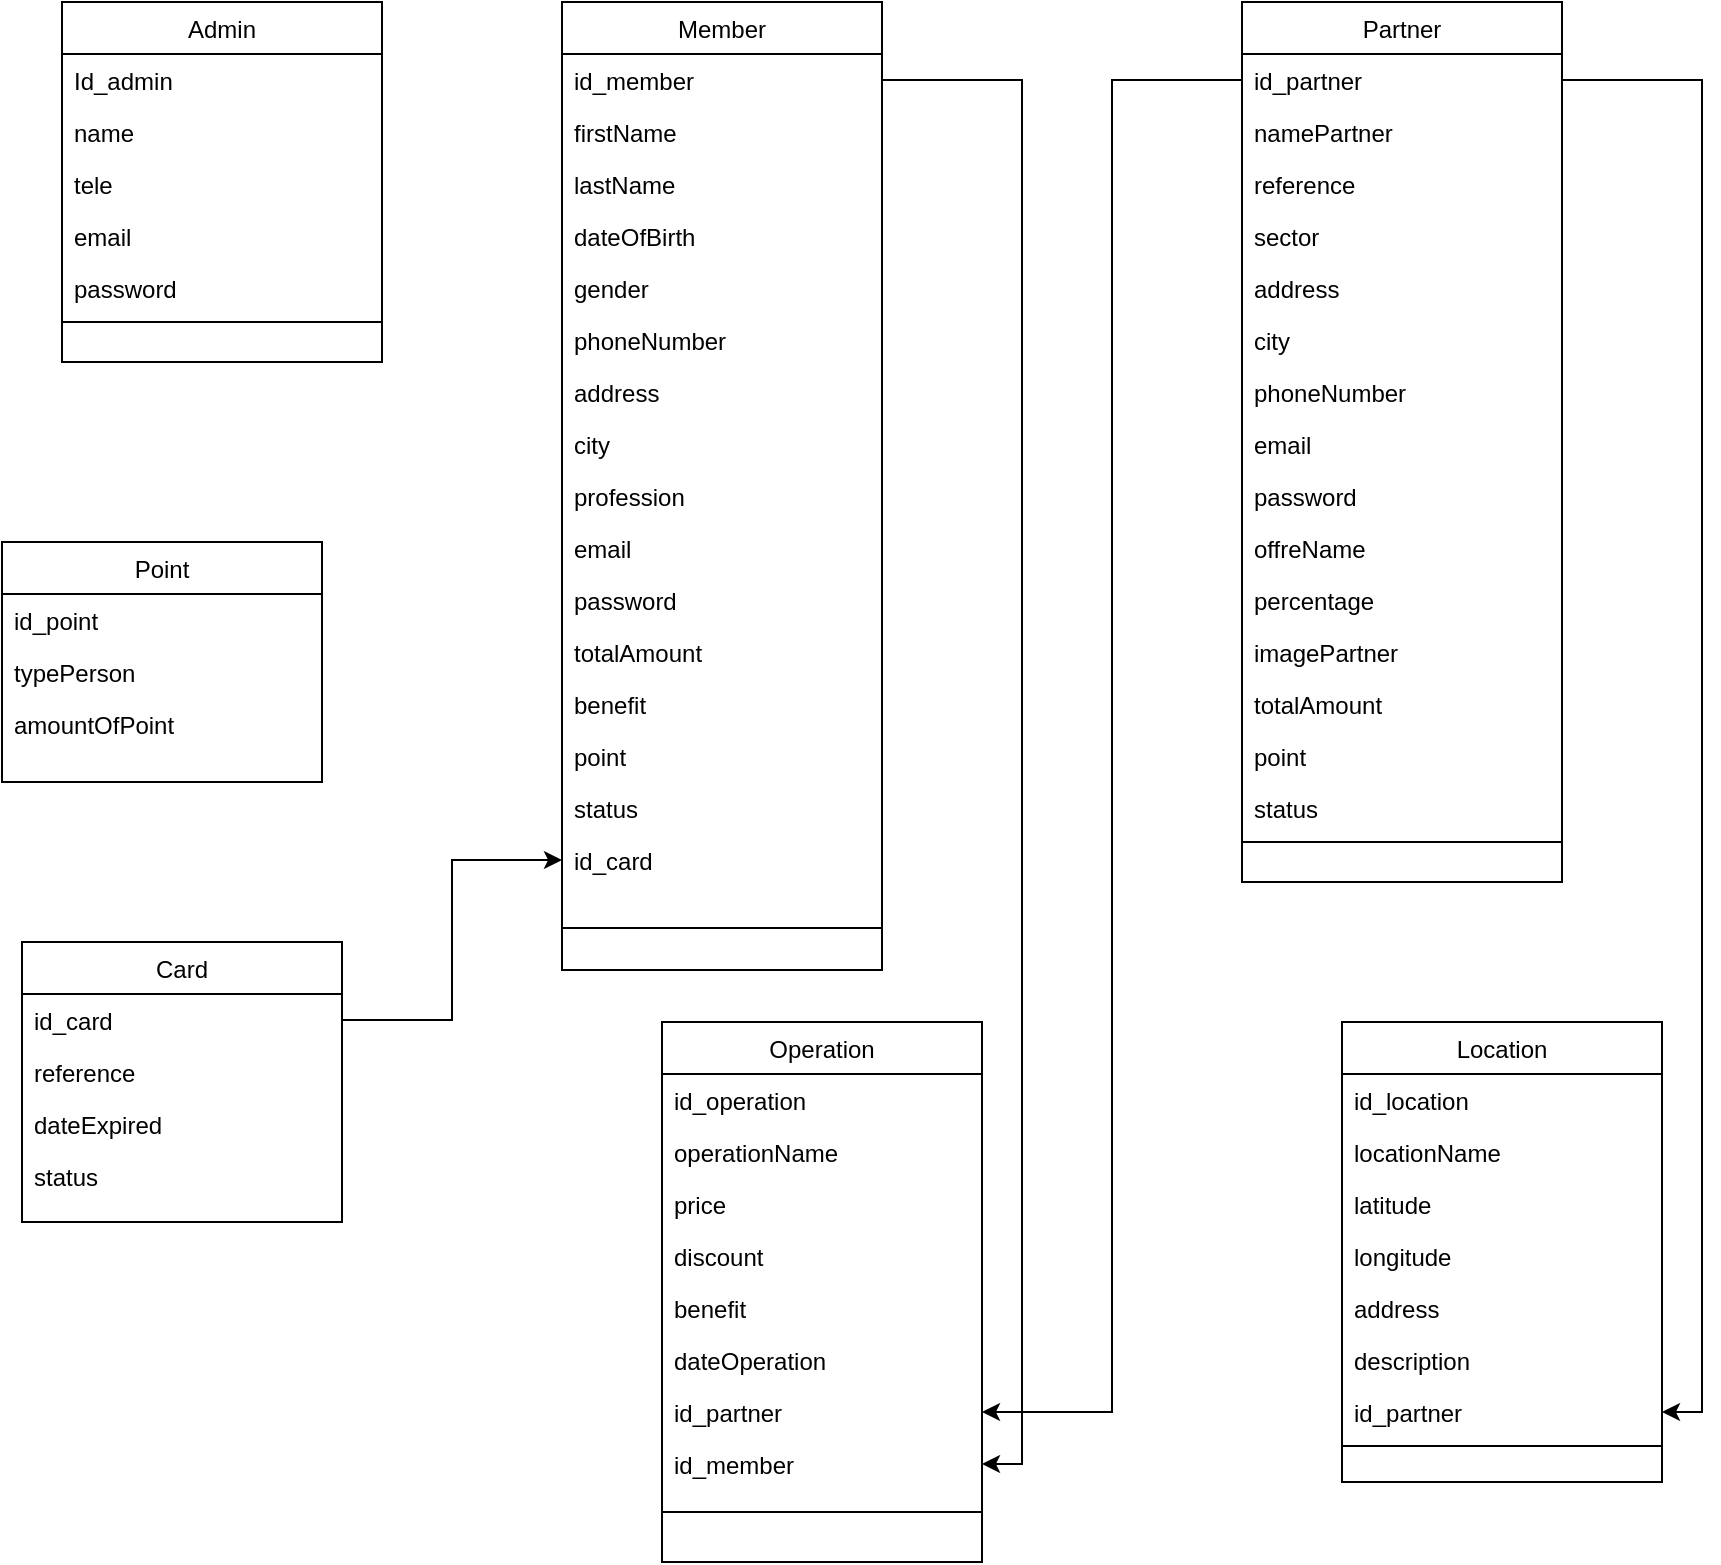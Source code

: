 <mxfile version="15.8.2" type="github">
  <diagram id="C5RBs43oDa-KdzZeNtuy" name="Page-1">
    <mxGraphModel dx="1421" dy="567" grid="1" gridSize="10" guides="1" tooltips="1" connect="1" arrows="1" fold="1" page="0" pageScale="1" pageWidth="827" pageHeight="1169" background="none" math="0" shadow="0">
      <root>
        <mxCell id="WIyWlLk6GJQsqaUBKTNV-0" />
        <mxCell id="WIyWlLk6GJQsqaUBKTNV-1" parent="WIyWlLk6GJQsqaUBKTNV-0" />
        <mxCell id="zkfFHV4jXpPFQw0GAbJ--17" value="Admin" style="swimlane;fontStyle=0;align=center;verticalAlign=top;childLayout=stackLayout;horizontal=1;startSize=26;horizontalStack=0;resizeParent=1;resizeLast=0;collapsible=1;marginBottom=0;rounded=0;shadow=0;strokeWidth=1;" parent="WIyWlLk6GJQsqaUBKTNV-1" vertex="1">
          <mxGeometry x="20" y="40" width="160" height="180" as="geometry">
            <mxRectangle x="550" y="140" width="160" height="26" as="alternateBounds" />
          </mxGeometry>
        </mxCell>
        <mxCell id="zkfFHV4jXpPFQw0GAbJ--18" value="Id_admin" style="text;align=left;verticalAlign=top;spacingLeft=4;spacingRight=4;overflow=hidden;rotatable=0;points=[[0,0.5],[1,0.5]];portConstraint=eastwest;" parent="zkfFHV4jXpPFQw0GAbJ--17" vertex="1">
          <mxGeometry y="26" width="160" height="26" as="geometry" />
        </mxCell>
        <mxCell id="zkfFHV4jXpPFQw0GAbJ--19" value="name" style="text;align=left;verticalAlign=top;spacingLeft=4;spacingRight=4;overflow=hidden;rotatable=0;points=[[0,0.5],[1,0.5]];portConstraint=eastwest;rounded=0;shadow=0;html=0;" parent="zkfFHV4jXpPFQw0GAbJ--17" vertex="1">
          <mxGeometry y="52" width="160" height="26" as="geometry" />
        </mxCell>
        <mxCell id="zkfFHV4jXpPFQw0GAbJ--21" value="tele" style="text;align=left;verticalAlign=top;spacingLeft=4;spacingRight=4;overflow=hidden;rotatable=0;points=[[0,0.5],[1,0.5]];portConstraint=eastwest;rounded=0;shadow=0;html=0;" parent="zkfFHV4jXpPFQw0GAbJ--17" vertex="1">
          <mxGeometry y="78" width="160" height="26" as="geometry" />
        </mxCell>
        <mxCell id="zkfFHV4jXpPFQw0GAbJ--20" value="email" style="text;align=left;verticalAlign=top;spacingLeft=4;spacingRight=4;overflow=hidden;rotatable=0;points=[[0,0.5],[1,0.5]];portConstraint=eastwest;rounded=0;shadow=0;html=0;" parent="zkfFHV4jXpPFQw0GAbJ--17" vertex="1">
          <mxGeometry y="104" width="160" height="26" as="geometry" />
        </mxCell>
        <mxCell id="zkfFHV4jXpPFQw0GAbJ--22" value="password" style="text;align=left;verticalAlign=top;spacingLeft=4;spacingRight=4;overflow=hidden;rotatable=0;points=[[0,0.5],[1,0.5]];portConstraint=eastwest;rounded=0;shadow=0;html=0;" parent="zkfFHV4jXpPFQw0GAbJ--17" vertex="1">
          <mxGeometry y="130" width="160" height="26" as="geometry" />
        </mxCell>
        <mxCell id="zkfFHV4jXpPFQw0GAbJ--23" value="" style="line;html=1;strokeWidth=1;align=left;verticalAlign=middle;spacingTop=-1;spacingLeft=3;spacingRight=3;rotatable=0;labelPosition=right;points=[];portConstraint=eastwest;" parent="zkfFHV4jXpPFQw0GAbJ--17" vertex="1">
          <mxGeometry y="156" width="160" height="8" as="geometry" />
        </mxCell>
        <mxCell id="i-y7c7da-EW6H__jYNz6-0" value="Member" style="swimlane;fontStyle=0;align=center;verticalAlign=top;childLayout=stackLayout;horizontal=1;startSize=26;horizontalStack=0;resizeParent=1;resizeLast=0;collapsible=1;marginBottom=0;rounded=0;shadow=0;strokeWidth=1;" vertex="1" parent="WIyWlLk6GJQsqaUBKTNV-1">
          <mxGeometry x="270" y="40" width="160" height="484" as="geometry">
            <mxRectangle x="550" y="140" width="160" height="26" as="alternateBounds" />
          </mxGeometry>
        </mxCell>
        <mxCell id="i-y7c7da-EW6H__jYNz6-1" value="id_member" style="text;align=left;verticalAlign=top;spacingLeft=4;spacingRight=4;overflow=hidden;rotatable=0;points=[[0,0.5],[1,0.5]];portConstraint=eastwest;" vertex="1" parent="i-y7c7da-EW6H__jYNz6-0">
          <mxGeometry y="26" width="160" height="26" as="geometry" />
        </mxCell>
        <mxCell id="i-y7c7da-EW6H__jYNz6-2" value="firstName" style="text;align=left;verticalAlign=top;spacingLeft=4;spacingRight=4;overflow=hidden;rotatable=0;points=[[0,0.5],[1,0.5]];portConstraint=eastwest;rounded=0;shadow=0;html=0;" vertex="1" parent="i-y7c7da-EW6H__jYNz6-0">
          <mxGeometry y="52" width="160" height="26" as="geometry" />
        </mxCell>
        <mxCell id="i-y7c7da-EW6H__jYNz6-3" value="lastName" style="text;align=left;verticalAlign=top;spacingLeft=4;spacingRight=4;overflow=hidden;rotatable=0;points=[[0,0.5],[1,0.5]];portConstraint=eastwest;rounded=0;shadow=0;html=0;" vertex="1" parent="i-y7c7da-EW6H__jYNz6-0">
          <mxGeometry y="78" width="160" height="26" as="geometry" />
        </mxCell>
        <mxCell id="i-y7c7da-EW6H__jYNz6-4" value="dateOfBirth" style="text;align=left;verticalAlign=top;spacingLeft=4;spacingRight=4;overflow=hidden;rotatable=0;points=[[0,0.5],[1,0.5]];portConstraint=eastwest;rounded=0;shadow=0;html=0;" vertex="1" parent="i-y7c7da-EW6H__jYNz6-0">
          <mxGeometry y="104" width="160" height="26" as="geometry" />
        </mxCell>
        <mxCell id="i-y7c7da-EW6H__jYNz6-87" value="gender" style="text;align=left;verticalAlign=top;spacingLeft=4;spacingRight=4;overflow=hidden;rotatable=0;points=[[0,0.5],[1,0.5]];portConstraint=eastwest;rounded=0;shadow=0;html=0;" vertex="1" parent="i-y7c7da-EW6H__jYNz6-0">
          <mxGeometry y="130" width="160" height="26" as="geometry" />
        </mxCell>
        <mxCell id="i-y7c7da-EW6H__jYNz6-5" value="phoneNumber" style="text;align=left;verticalAlign=top;spacingLeft=4;spacingRight=4;overflow=hidden;rotatable=0;points=[[0,0.5],[1,0.5]];portConstraint=eastwest;rounded=0;shadow=0;html=0;" vertex="1" parent="i-y7c7da-EW6H__jYNz6-0">
          <mxGeometry y="156" width="160" height="26" as="geometry" />
        </mxCell>
        <mxCell id="i-y7c7da-EW6H__jYNz6-45" value="address" style="text;align=left;verticalAlign=top;spacingLeft=4;spacingRight=4;overflow=hidden;rotatable=0;points=[[0,0.5],[1,0.5]];portConstraint=eastwest;rounded=0;shadow=0;html=0;" vertex="1" parent="i-y7c7da-EW6H__jYNz6-0">
          <mxGeometry y="182" width="160" height="26" as="geometry" />
        </mxCell>
        <mxCell id="i-y7c7da-EW6H__jYNz6-46" value="city" style="text;align=left;verticalAlign=top;spacingLeft=4;spacingRight=4;overflow=hidden;rotatable=0;points=[[0,0.5],[1,0.5]];portConstraint=eastwest;rounded=0;shadow=0;html=0;" vertex="1" parent="i-y7c7da-EW6H__jYNz6-0">
          <mxGeometry y="208" width="160" height="26" as="geometry" />
        </mxCell>
        <mxCell id="i-y7c7da-EW6H__jYNz6-47" value="profession" style="text;align=left;verticalAlign=top;spacingLeft=4;spacingRight=4;overflow=hidden;rotatable=0;points=[[0,0.5],[1,0.5]];portConstraint=eastwest;rounded=0;shadow=0;html=0;" vertex="1" parent="i-y7c7da-EW6H__jYNz6-0">
          <mxGeometry y="234" width="160" height="26" as="geometry" />
        </mxCell>
        <mxCell id="i-y7c7da-EW6H__jYNz6-48" value="email" style="text;align=left;verticalAlign=top;spacingLeft=4;spacingRight=4;overflow=hidden;rotatable=0;points=[[0,0.5],[1,0.5]];portConstraint=eastwest;rounded=0;shadow=0;html=0;" vertex="1" parent="i-y7c7da-EW6H__jYNz6-0">
          <mxGeometry y="260" width="160" height="26" as="geometry" />
        </mxCell>
        <mxCell id="i-y7c7da-EW6H__jYNz6-50" value="password" style="text;align=left;verticalAlign=top;spacingLeft=4;spacingRight=4;overflow=hidden;rotatable=0;points=[[0,0.5],[1,0.5]];portConstraint=eastwest;rounded=0;shadow=0;html=0;" vertex="1" parent="i-y7c7da-EW6H__jYNz6-0">
          <mxGeometry y="286" width="160" height="26" as="geometry" />
        </mxCell>
        <mxCell id="i-y7c7da-EW6H__jYNz6-84" value="totalAmount" style="text;align=left;verticalAlign=top;spacingLeft=4;spacingRight=4;overflow=hidden;rotatable=0;points=[[0,0.5],[1,0.5]];portConstraint=eastwest;rounded=0;shadow=0;html=0;" vertex="1" parent="i-y7c7da-EW6H__jYNz6-0">
          <mxGeometry y="312" width="160" height="26" as="geometry" />
        </mxCell>
        <mxCell id="i-y7c7da-EW6H__jYNz6-51" value="benefit" style="text;align=left;verticalAlign=top;spacingLeft=4;spacingRight=4;overflow=hidden;rotatable=0;points=[[0,0.5],[1,0.5]];portConstraint=eastwest;rounded=0;shadow=0;html=0;" vertex="1" parent="i-y7c7da-EW6H__jYNz6-0">
          <mxGeometry y="338" width="160" height="26" as="geometry" />
        </mxCell>
        <mxCell id="i-y7c7da-EW6H__jYNz6-52" value="point" style="text;align=left;verticalAlign=top;spacingLeft=4;spacingRight=4;overflow=hidden;rotatable=0;points=[[0,0.5],[1,0.5]];portConstraint=eastwest;rounded=0;shadow=0;html=0;" vertex="1" parent="i-y7c7da-EW6H__jYNz6-0">
          <mxGeometry y="364" width="160" height="26" as="geometry" />
        </mxCell>
        <mxCell id="i-y7c7da-EW6H__jYNz6-53" value="status" style="text;align=left;verticalAlign=top;spacingLeft=4;spacingRight=4;overflow=hidden;rotatable=0;points=[[0,0.5],[1,0.5]];portConstraint=eastwest;rounded=0;shadow=0;html=0;" vertex="1" parent="i-y7c7da-EW6H__jYNz6-0">
          <mxGeometry y="390" width="160" height="26" as="geometry" />
        </mxCell>
        <mxCell id="i-y7c7da-EW6H__jYNz6-54" value="id_card" style="text;align=left;verticalAlign=top;spacingLeft=4;spacingRight=4;overflow=hidden;rotatable=0;points=[[0,0.5],[1,0.5]];portConstraint=eastwest;rounded=0;shadow=0;html=0;" vertex="1" parent="i-y7c7da-EW6H__jYNz6-0">
          <mxGeometry y="416" width="160" height="26" as="geometry" />
        </mxCell>
        <mxCell id="i-y7c7da-EW6H__jYNz6-6" value="" style="line;html=1;strokeWidth=1;align=left;verticalAlign=middle;spacingTop=-1;spacingLeft=3;spacingRight=3;rotatable=0;labelPosition=right;points=[];portConstraint=eastwest;" vertex="1" parent="i-y7c7da-EW6H__jYNz6-0">
          <mxGeometry y="442" width="160" height="42" as="geometry" />
        </mxCell>
        <mxCell id="i-y7c7da-EW6H__jYNz6-9" value="Card" style="swimlane;fontStyle=0;align=center;verticalAlign=top;childLayout=stackLayout;horizontal=1;startSize=26;horizontalStack=0;resizeParent=1;resizeLast=0;collapsible=1;marginBottom=0;rounded=0;shadow=0;strokeWidth=1;" vertex="1" parent="WIyWlLk6GJQsqaUBKTNV-1">
          <mxGeometry y="510" width="160" height="140" as="geometry">
            <mxRectangle x="550" y="140" width="160" height="26" as="alternateBounds" />
          </mxGeometry>
        </mxCell>
        <mxCell id="i-y7c7da-EW6H__jYNz6-10" value="id_card" style="text;align=left;verticalAlign=top;spacingLeft=4;spacingRight=4;overflow=hidden;rotatable=0;points=[[0,0.5],[1,0.5]];portConstraint=eastwest;" vertex="1" parent="i-y7c7da-EW6H__jYNz6-9">
          <mxGeometry y="26" width="160" height="26" as="geometry" />
        </mxCell>
        <mxCell id="i-y7c7da-EW6H__jYNz6-11" value="reference" style="text;align=left;verticalAlign=top;spacingLeft=4;spacingRight=4;overflow=hidden;rotatable=0;points=[[0,0.5],[1,0.5]];portConstraint=eastwest;rounded=0;shadow=0;html=0;" vertex="1" parent="i-y7c7da-EW6H__jYNz6-9">
          <mxGeometry y="52" width="160" height="26" as="geometry" />
        </mxCell>
        <mxCell id="i-y7c7da-EW6H__jYNz6-12" value="dateExpired" style="text;align=left;verticalAlign=top;spacingLeft=4;spacingRight=4;overflow=hidden;rotatable=0;points=[[0,0.5],[1,0.5]];portConstraint=eastwest;rounded=0;shadow=0;html=0;" vertex="1" parent="i-y7c7da-EW6H__jYNz6-9">
          <mxGeometry y="78" width="160" height="26" as="geometry" />
        </mxCell>
        <mxCell id="i-y7c7da-EW6H__jYNz6-13" value="status" style="text;align=left;verticalAlign=top;spacingLeft=4;spacingRight=4;overflow=hidden;rotatable=0;points=[[0,0.5],[1,0.5]];portConstraint=eastwest;rounded=0;shadow=0;html=0;" vertex="1" parent="i-y7c7da-EW6H__jYNz6-9">
          <mxGeometry y="104" width="160" height="26" as="geometry" />
        </mxCell>
        <mxCell id="i-y7c7da-EW6H__jYNz6-18" value="Partner" style="swimlane;fontStyle=0;align=center;verticalAlign=top;childLayout=stackLayout;horizontal=1;startSize=26;horizontalStack=0;resizeParent=1;resizeLast=0;collapsible=1;marginBottom=0;rounded=0;shadow=0;strokeWidth=1;" vertex="1" parent="WIyWlLk6GJQsqaUBKTNV-1">
          <mxGeometry x="610" y="40" width="160" height="440" as="geometry">
            <mxRectangle x="550" y="140" width="160" height="26" as="alternateBounds" />
          </mxGeometry>
        </mxCell>
        <mxCell id="i-y7c7da-EW6H__jYNz6-19" value="id_partner" style="text;align=left;verticalAlign=top;spacingLeft=4;spacingRight=4;overflow=hidden;rotatable=0;points=[[0,0.5],[1,0.5]];portConstraint=eastwest;" vertex="1" parent="i-y7c7da-EW6H__jYNz6-18">
          <mxGeometry y="26" width="160" height="26" as="geometry" />
        </mxCell>
        <mxCell id="i-y7c7da-EW6H__jYNz6-20" value="namePartner" style="text;align=left;verticalAlign=top;spacingLeft=4;spacingRight=4;overflow=hidden;rotatable=0;points=[[0,0.5],[1,0.5]];portConstraint=eastwest;rounded=0;shadow=0;html=0;" vertex="1" parent="i-y7c7da-EW6H__jYNz6-18">
          <mxGeometry y="52" width="160" height="26" as="geometry" />
        </mxCell>
        <mxCell id="i-y7c7da-EW6H__jYNz6-21" value="reference" style="text;align=left;verticalAlign=top;spacingLeft=4;spacingRight=4;overflow=hidden;rotatable=0;points=[[0,0.5],[1,0.5]];portConstraint=eastwest;rounded=0;shadow=0;html=0;" vertex="1" parent="i-y7c7da-EW6H__jYNz6-18">
          <mxGeometry y="78" width="160" height="26" as="geometry" />
        </mxCell>
        <mxCell id="i-y7c7da-EW6H__jYNz6-22" value="sector" style="text;align=left;verticalAlign=top;spacingLeft=4;spacingRight=4;overflow=hidden;rotatable=0;points=[[0,0.5],[1,0.5]];portConstraint=eastwest;rounded=0;shadow=0;html=0;" vertex="1" parent="i-y7c7da-EW6H__jYNz6-18">
          <mxGeometry y="104" width="160" height="26" as="geometry" />
        </mxCell>
        <mxCell id="i-y7c7da-EW6H__jYNz6-23" value="address" style="text;align=left;verticalAlign=top;spacingLeft=4;spacingRight=4;overflow=hidden;rotatable=0;points=[[0,0.5],[1,0.5]];portConstraint=eastwest;rounded=0;shadow=0;html=0;" vertex="1" parent="i-y7c7da-EW6H__jYNz6-18">
          <mxGeometry y="130" width="160" height="26" as="geometry" />
        </mxCell>
        <mxCell id="i-y7c7da-EW6H__jYNz6-59" value="city" style="text;align=left;verticalAlign=top;spacingLeft=4;spacingRight=4;overflow=hidden;rotatable=0;points=[[0,0.5],[1,0.5]];portConstraint=eastwest;rounded=0;shadow=0;html=0;" vertex="1" parent="i-y7c7da-EW6H__jYNz6-18">
          <mxGeometry y="156" width="160" height="26" as="geometry" />
        </mxCell>
        <mxCell id="i-y7c7da-EW6H__jYNz6-60" value="phoneNumber" style="text;align=left;verticalAlign=top;spacingLeft=4;spacingRight=4;overflow=hidden;rotatable=0;points=[[0,0.5],[1,0.5]];portConstraint=eastwest;rounded=0;shadow=0;html=0;" vertex="1" parent="i-y7c7da-EW6H__jYNz6-18">
          <mxGeometry y="182" width="160" height="26" as="geometry" />
        </mxCell>
        <mxCell id="i-y7c7da-EW6H__jYNz6-61" value="email" style="text;align=left;verticalAlign=top;spacingLeft=4;spacingRight=4;overflow=hidden;rotatable=0;points=[[0,0.5],[1,0.5]];portConstraint=eastwest;rounded=0;shadow=0;html=0;" vertex="1" parent="i-y7c7da-EW6H__jYNz6-18">
          <mxGeometry y="208" width="160" height="26" as="geometry" />
        </mxCell>
        <mxCell id="i-y7c7da-EW6H__jYNz6-62" value="password" style="text;align=left;verticalAlign=top;spacingLeft=4;spacingRight=4;overflow=hidden;rotatable=0;points=[[0,0.5],[1,0.5]];portConstraint=eastwest;rounded=0;shadow=0;html=0;" vertex="1" parent="i-y7c7da-EW6H__jYNz6-18">
          <mxGeometry y="234" width="160" height="26" as="geometry" />
        </mxCell>
        <mxCell id="i-y7c7da-EW6H__jYNz6-63" value="offreName" style="text;align=left;verticalAlign=top;spacingLeft=4;spacingRight=4;overflow=hidden;rotatable=0;points=[[0,0.5],[1,0.5]];portConstraint=eastwest;rounded=0;shadow=0;html=0;" vertex="1" parent="i-y7c7da-EW6H__jYNz6-18">
          <mxGeometry y="260" width="160" height="26" as="geometry" />
        </mxCell>
        <mxCell id="i-y7c7da-EW6H__jYNz6-65" value="percentage" style="text;align=left;verticalAlign=top;spacingLeft=4;spacingRight=4;overflow=hidden;rotatable=0;points=[[0,0.5],[1,0.5]];portConstraint=eastwest;rounded=0;shadow=0;html=0;" vertex="1" parent="i-y7c7da-EW6H__jYNz6-18">
          <mxGeometry y="286" width="160" height="26" as="geometry" />
        </mxCell>
        <mxCell id="i-y7c7da-EW6H__jYNz6-66" value="imagePartner" style="text;align=left;verticalAlign=top;spacingLeft=4;spacingRight=4;overflow=hidden;rotatable=0;points=[[0,0.5],[1,0.5]];portConstraint=eastwest;rounded=0;shadow=0;html=0;" vertex="1" parent="i-y7c7da-EW6H__jYNz6-18">
          <mxGeometry y="312" width="160" height="26" as="geometry" />
        </mxCell>
        <mxCell id="i-y7c7da-EW6H__jYNz6-67" value="totalAmount" style="text;align=left;verticalAlign=top;spacingLeft=4;spacingRight=4;overflow=hidden;rotatable=0;points=[[0,0.5],[1,0.5]];portConstraint=eastwest;rounded=0;shadow=0;html=0;" vertex="1" parent="i-y7c7da-EW6H__jYNz6-18">
          <mxGeometry y="338" width="160" height="26" as="geometry" />
        </mxCell>
        <mxCell id="i-y7c7da-EW6H__jYNz6-68" value="point" style="text;align=left;verticalAlign=top;spacingLeft=4;spacingRight=4;overflow=hidden;rotatable=0;points=[[0,0.5],[1,0.5]];portConstraint=eastwest;rounded=0;shadow=0;html=0;" vertex="1" parent="i-y7c7da-EW6H__jYNz6-18">
          <mxGeometry y="364" width="160" height="26" as="geometry" />
        </mxCell>
        <mxCell id="i-y7c7da-EW6H__jYNz6-64" value="status" style="text;align=left;verticalAlign=top;spacingLeft=4;spacingRight=4;overflow=hidden;rotatable=0;points=[[0,0.5],[1,0.5]];portConstraint=eastwest;rounded=0;shadow=0;html=0;" vertex="1" parent="i-y7c7da-EW6H__jYNz6-18">
          <mxGeometry y="390" width="160" height="26" as="geometry" />
        </mxCell>
        <mxCell id="i-y7c7da-EW6H__jYNz6-24" value="" style="line;html=1;strokeWidth=1;align=left;verticalAlign=middle;spacingTop=-1;spacingLeft=3;spacingRight=3;rotatable=0;labelPosition=right;points=[];portConstraint=eastwest;" vertex="1" parent="i-y7c7da-EW6H__jYNz6-18">
          <mxGeometry y="416" width="160" height="8" as="geometry" />
        </mxCell>
        <mxCell id="i-y7c7da-EW6H__jYNz6-27" value="Operation" style="swimlane;fontStyle=0;align=center;verticalAlign=top;childLayout=stackLayout;horizontal=1;startSize=26;horizontalStack=0;resizeParent=1;resizeLast=0;collapsible=1;marginBottom=0;rounded=0;shadow=0;strokeWidth=1;" vertex="1" parent="WIyWlLk6GJQsqaUBKTNV-1">
          <mxGeometry x="320" y="550" width="160" height="270" as="geometry">
            <mxRectangle x="550" y="140" width="160" height="26" as="alternateBounds" />
          </mxGeometry>
        </mxCell>
        <mxCell id="i-y7c7da-EW6H__jYNz6-28" value="id_operation" style="text;align=left;verticalAlign=top;spacingLeft=4;spacingRight=4;overflow=hidden;rotatable=0;points=[[0,0.5],[1,0.5]];portConstraint=eastwest;" vertex="1" parent="i-y7c7da-EW6H__jYNz6-27">
          <mxGeometry y="26" width="160" height="26" as="geometry" />
        </mxCell>
        <mxCell id="i-y7c7da-EW6H__jYNz6-29" value="operationName" style="text;align=left;verticalAlign=top;spacingLeft=4;spacingRight=4;overflow=hidden;rotatable=0;points=[[0,0.5],[1,0.5]];portConstraint=eastwest;rounded=0;shadow=0;html=0;" vertex="1" parent="i-y7c7da-EW6H__jYNz6-27">
          <mxGeometry y="52" width="160" height="26" as="geometry" />
        </mxCell>
        <mxCell id="i-y7c7da-EW6H__jYNz6-30" value="price" style="text;align=left;verticalAlign=top;spacingLeft=4;spacingRight=4;overflow=hidden;rotatable=0;points=[[0,0.5],[1,0.5]];portConstraint=eastwest;rounded=0;shadow=0;html=0;" vertex="1" parent="i-y7c7da-EW6H__jYNz6-27">
          <mxGeometry y="78" width="160" height="26" as="geometry" />
        </mxCell>
        <mxCell id="i-y7c7da-EW6H__jYNz6-31" value="discount" style="text;align=left;verticalAlign=top;spacingLeft=4;spacingRight=4;overflow=hidden;rotatable=0;points=[[0,0.5],[1,0.5]];portConstraint=eastwest;rounded=0;shadow=0;html=0;" vertex="1" parent="i-y7c7da-EW6H__jYNz6-27">
          <mxGeometry y="104" width="160" height="26" as="geometry" />
        </mxCell>
        <mxCell id="i-y7c7da-EW6H__jYNz6-32" value="benefit" style="text;align=left;verticalAlign=top;spacingLeft=4;spacingRight=4;overflow=hidden;rotatable=0;points=[[0,0.5],[1,0.5]];portConstraint=eastwest;rounded=0;shadow=0;html=0;" vertex="1" parent="i-y7c7da-EW6H__jYNz6-27">
          <mxGeometry y="130" width="160" height="26" as="geometry" />
        </mxCell>
        <mxCell id="i-y7c7da-EW6H__jYNz6-85" value="dateOperation" style="text;align=left;verticalAlign=top;spacingLeft=4;spacingRight=4;overflow=hidden;rotatable=0;points=[[0,0.5],[1,0.5]];portConstraint=eastwest;rounded=0;shadow=0;html=0;" vertex="1" parent="i-y7c7da-EW6H__jYNz6-27">
          <mxGeometry y="156" width="160" height="26" as="geometry" />
        </mxCell>
        <mxCell id="i-y7c7da-EW6H__jYNz6-71" value="id_partner" style="text;align=left;verticalAlign=top;spacingLeft=4;spacingRight=4;overflow=hidden;rotatable=0;points=[[0,0.5],[1,0.5]];portConstraint=eastwest;rounded=0;shadow=0;html=0;" vertex="1" parent="i-y7c7da-EW6H__jYNz6-27">
          <mxGeometry y="182" width="160" height="26" as="geometry" />
        </mxCell>
        <mxCell id="i-y7c7da-EW6H__jYNz6-72" value="id_member" style="text;align=left;verticalAlign=top;spacingLeft=4;spacingRight=4;overflow=hidden;rotatable=0;points=[[0,0.5],[1,0.5]];portConstraint=eastwest;rounded=0;shadow=0;html=0;" vertex="1" parent="i-y7c7da-EW6H__jYNz6-27">
          <mxGeometry y="208" width="160" height="26" as="geometry" />
        </mxCell>
        <mxCell id="i-y7c7da-EW6H__jYNz6-33" value="" style="line;html=1;strokeWidth=1;align=left;verticalAlign=middle;spacingTop=-1;spacingLeft=3;spacingRight=3;rotatable=0;labelPosition=right;points=[];portConstraint=eastwest;" vertex="1" parent="i-y7c7da-EW6H__jYNz6-27">
          <mxGeometry y="234" width="160" height="22" as="geometry" />
        </mxCell>
        <mxCell id="i-y7c7da-EW6H__jYNz6-36" value="Location" style="swimlane;fontStyle=0;align=center;verticalAlign=top;childLayout=stackLayout;horizontal=1;startSize=26;horizontalStack=0;resizeParent=1;resizeLast=0;collapsible=1;marginBottom=0;rounded=0;shadow=0;strokeWidth=1;" vertex="1" parent="WIyWlLk6GJQsqaUBKTNV-1">
          <mxGeometry x="660" y="550" width="160" height="230" as="geometry">
            <mxRectangle x="550" y="140" width="160" height="26" as="alternateBounds" />
          </mxGeometry>
        </mxCell>
        <mxCell id="i-y7c7da-EW6H__jYNz6-37" value="id_location" style="text;align=left;verticalAlign=top;spacingLeft=4;spacingRight=4;overflow=hidden;rotatable=0;points=[[0,0.5],[1,0.5]];portConstraint=eastwest;" vertex="1" parent="i-y7c7da-EW6H__jYNz6-36">
          <mxGeometry y="26" width="160" height="26" as="geometry" />
        </mxCell>
        <mxCell id="i-y7c7da-EW6H__jYNz6-38" value="locationName" style="text;align=left;verticalAlign=top;spacingLeft=4;spacingRight=4;overflow=hidden;rotatable=0;points=[[0,0.5],[1,0.5]];portConstraint=eastwest;rounded=0;shadow=0;html=0;" vertex="1" parent="i-y7c7da-EW6H__jYNz6-36">
          <mxGeometry y="52" width="160" height="26" as="geometry" />
        </mxCell>
        <mxCell id="i-y7c7da-EW6H__jYNz6-39" value="latitude" style="text;align=left;verticalAlign=top;spacingLeft=4;spacingRight=4;overflow=hidden;rotatable=0;points=[[0,0.5],[1,0.5]];portConstraint=eastwest;rounded=0;shadow=0;html=0;" vertex="1" parent="i-y7c7da-EW6H__jYNz6-36">
          <mxGeometry y="78" width="160" height="26" as="geometry" />
        </mxCell>
        <mxCell id="i-y7c7da-EW6H__jYNz6-40" value="longitude" style="text;align=left;verticalAlign=top;spacingLeft=4;spacingRight=4;overflow=hidden;rotatable=0;points=[[0,0.5],[1,0.5]];portConstraint=eastwest;rounded=0;shadow=0;html=0;" vertex="1" parent="i-y7c7da-EW6H__jYNz6-36">
          <mxGeometry y="104" width="160" height="26" as="geometry" />
        </mxCell>
        <mxCell id="i-y7c7da-EW6H__jYNz6-41" value="address" style="text;align=left;verticalAlign=top;spacingLeft=4;spacingRight=4;overflow=hidden;rotatable=0;points=[[0,0.5],[1,0.5]];portConstraint=eastwest;rounded=0;shadow=0;html=0;" vertex="1" parent="i-y7c7da-EW6H__jYNz6-36">
          <mxGeometry y="130" width="160" height="26" as="geometry" />
        </mxCell>
        <mxCell id="i-y7c7da-EW6H__jYNz6-86" value="description" style="text;align=left;verticalAlign=top;spacingLeft=4;spacingRight=4;overflow=hidden;rotatable=0;points=[[0,0.5],[1,0.5]];portConstraint=eastwest;rounded=0;shadow=0;html=0;" vertex="1" parent="i-y7c7da-EW6H__jYNz6-36">
          <mxGeometry y="156" width="160" height="26" as="geometry" />
        </mxCell>
        <mxCell id="i-y7c7da-EW6H__jYNz6-74" value="id_partner" style="text;align=left;verticalAlign=top;spacingLeft=4;spacingRight=4;overflow=hidden;rotatable=0;points=[[0,0.5],[1,0.5]];portConstraint=eastwest;rounded=0;shadow=0;html=0;" vertex="1" parent="i-y7c7da-EW6H__jYNz6-36">
          <mxGeometry y="182" width="160" height="26" as="geometry" />
        </mxCell>
        <mxCell id="i-y7c7da-EW6H__jYNz6-42" value="" style="line;html=1;strokeWidth=1;align=left;verticalAlign=middle;spacingTop=-1;spacingLeft=3;spacingRight=3;rotatable=0;labelPosition=right;points=[];portConstraint=eastwest;" vertex="1" parent="i-y7c7da-EW6H__jYNz6-36">
          <mxGeometry y="208" width="160" height="8" as="geometry" />
        </mxCell>
        <mxCell id="i-y7c7da-EW6H__jYNz6-75" style="edgeStyle=orthogonalEdgeStyle;rounded=0;orthogonalLoop=1;jettySize=auto;html=1;entryX=1;entryY=0.5;entryDx=0;entryDy=0;" edge="1" parent="WIyWlLk6GJQsqaUBKTNV-1" source="i-y7c7da-EW6H__jYNz6-19" target="i-y7c7da-EW6H__jYNz6-74">
          <mxGeometry relative="1" as="geometry" />
        </mxCell>
        <mxCell id="i-y7c7da-EW6H__jYNz6-76" style="edgeStyle=orthogonalEdgeStyle;rounded=0;orthogonalLoop=1;jettySize=auto;html=1;" edge="1" parent="WIyWlLk6GJQsqaUBKTNV-1" source="i-y7c7da-EW6H__jYNz6-10" target="i-y7c7da-EW6H__jYNz6-54">
          <mxGeometry relative="1" as="geometry" />
        </mxCell>
        <mxCell id="i-y7c7da-EW6H__jYNz6-77" style="edgeStyle=orthogonalEdgeStyle;rounded=0;orthogonalLoop=1;jettySize=auto;html=1;" edge="1" parent="WIyWlLk6GJQsqaUBKTNV-1" source="i-y7c7da-EW6H__jYNz6-19" target="i-y7c7da-EW6H__jYNz6-71">
          <mxGeometry relative="1" as="geometry" />
        </mxCell>
        <mxCell id="i-y7c7da-EW6H__jYNz6-78" style="edgeStyle=orthogonalEdgeStyle;rounded=0;orthogonalLoop=1;jettySize=auto;html=1;entryX=1;entryY=0.5;entryDx=0;entryDy=0;" edge="1" parent="WIyWlLk6GJQsqaUBKTNV-1" source="i-y7c7da-EW6H__jYNz6-1" target="i-y7c7da-EW6H__jYNz6-72">
          <mxGeometry relative="1" as="geometry" />
        </mxCell>
        <mxCell id="i-y7c7da-EW6H__jYNz6-79" value="Point" style="swimlane;fontStyle=0;align=center;verticalAlign=top;childLayout=stackLayout;horizontal=1;startSize=26;horizontalStack=0;resizeParent=1;resizeLast=0;collapsible=1;marginBottom=0;rounded=0;shadow=0;strokeWidth=1;" vertex="1" parent="WIyWlLk6GJQsqaUBKTNV-1">
          <mxGeometry x="-10" y="310" width="160" height="120" as="geometry">
            <mxRectangle x="550" y="140" width="160" height="26" as="alternateBounds" />
          </mxGeometry>
        </mxCell>
        <mxCell id="i-y7c7da-EW6H__jYNz6-80" value="id_point" style="text;align=left;verticalAlign=top;spacingLeft=4;spacingRight=4;overflow=hidden;rotatable=0;points=[[0,0.5],[1,0.5]];portConstraint=eastwest;" vertex="1" parent="i-y7c7da-EW6H__jYNz6-79">
          <mxGeometry y="26" width="160" height="26" as="geometry" />
        </mxCell>
        <mxCell id="i-y7c7da-EW6H__jYNz6-81" value="typePerson" style="text;align=left;verticalAlign=top;spacingLeft=4;spacingRight=4;overflow=hidden;rotatable=0;points=[[0,0.5],[1,0.5]];portConstraint=eastwest;rounded=0;shadow=0;html=0;" vertex="1" parent="i-y7c7da-EW6H__jYNz6-79">
          <mxGeometry y="52" width="160" height="26" as="geometry" />
        </mxCell>
        <mxCell id="i-y7c7da-EW6H__jYNz6-82" value="amountOfPoint" style="text;align=left;verticalAlign=top;spacingLeft=4;spacingRight=4;overflow=hidden;rotatable=0;points=[[0,0.5],[1,0.5]];portConstraint=eastwest;rounded=0;shadow=0;html=0;" vertex="1" parent="i-y7c7da-EW6H__jYNz6-79">
          <mxGeometry y="78" width="160" height="26" as="geometry" />
        </mxCell>
      </root>
    </mxGraphModel>
  </diagram>
</mxfile>

